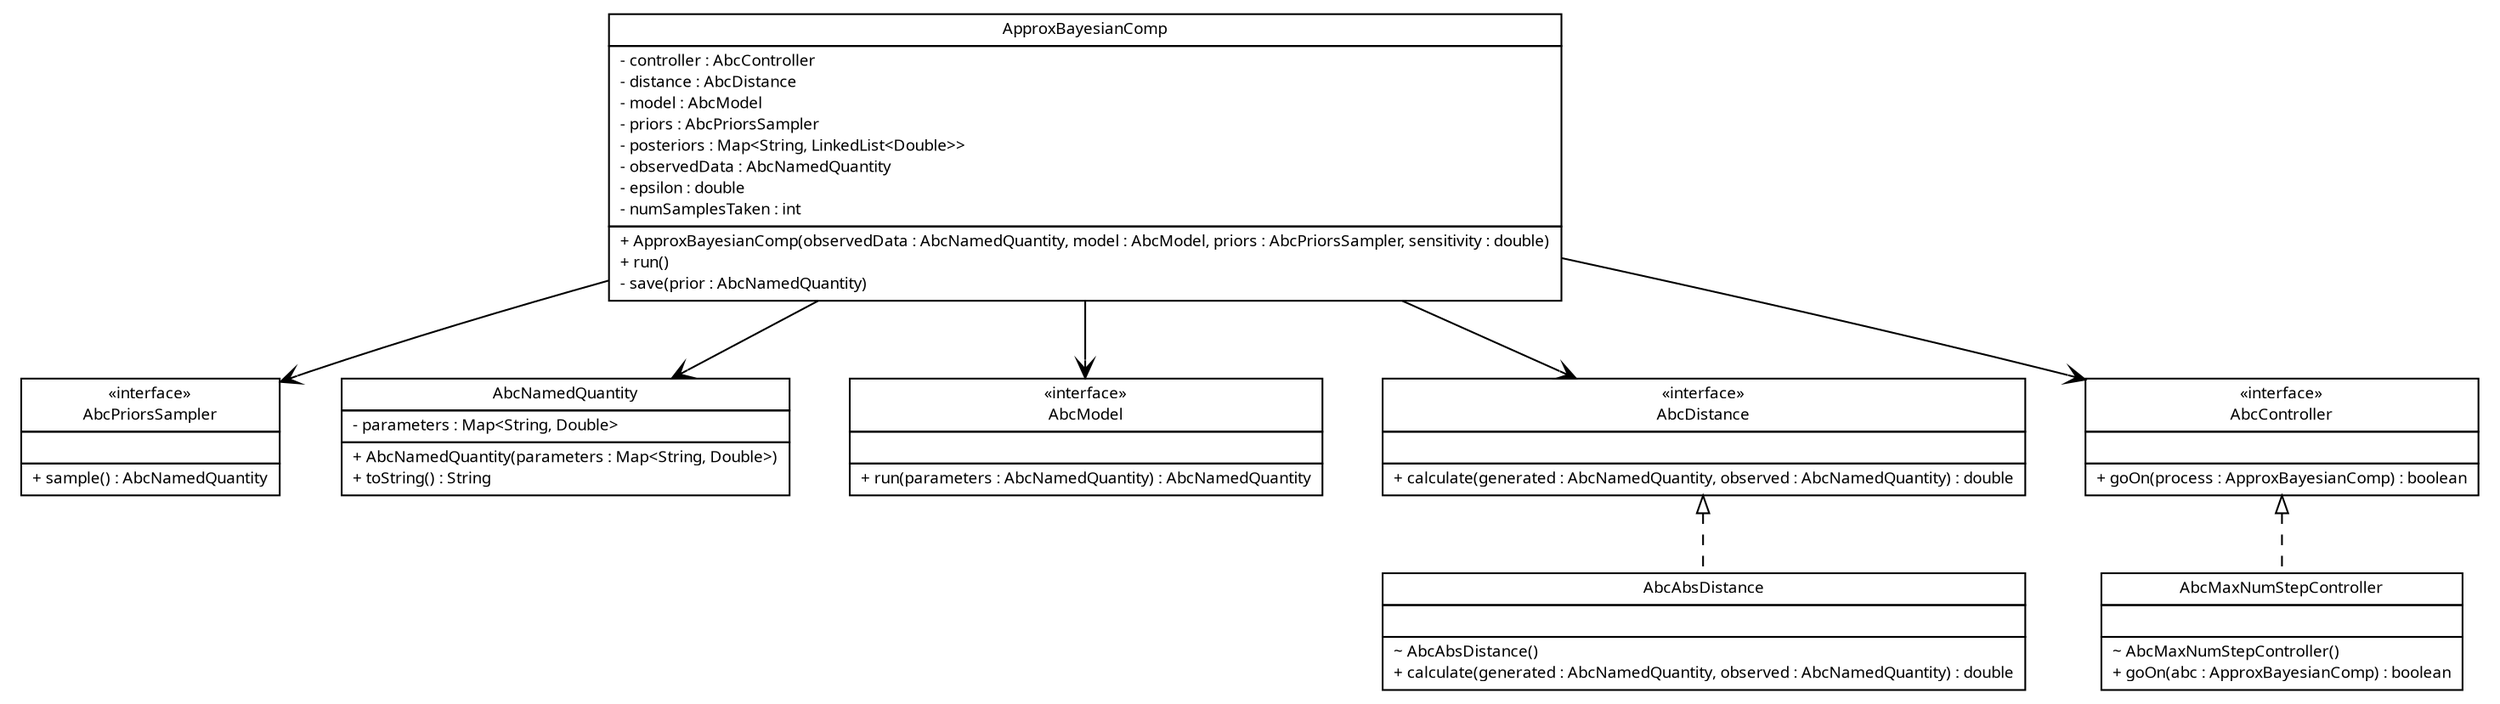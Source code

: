 #!/usr/local/bin/dot
#
# Class diagram 
# Generated by UMLGraph version R5_6 (http://www.umlgraph.org/)
#

digraph G {
	edge [fontname="Trebuchet MS",fontsize=10,labelfontname="Trebuchet MS",labelfontsize=10];
	node [fontname="Trebuchet MS",fontsize=10,shape=plaintext];
	nodesep=0.25;
	ranksep=0.5;
	// broadwick.abc.ApproxBayesianComp
	c0 [label=<<table title="broadwick.abc.ApproxBayesianComp" border="0" cellborder="1" cellspacing="0" cellpadding="2" port="p" href="./ApproxBayesianComp.html">
		<tr><td><table border="0" cellspacing="0" cellpadding="1">
<tr><td align="center" balign="center"><font face="Trebuchet MS"> ApproxBayesianComp </font></td></tr>
		</table></td></tr>
		<tr><td><table border="0" cellspacing="0" cellpadding="1">
<tr><td align="left" balign="left"> - controller : AbcController </td></tr>
<tr><td align="left" balign="left"> - distance : AbcDistance </td></tr>
<tr><td align="left" balign="left"> - model : AbcModel </td></tr>
<tr><td align="left" balign="left"> - priors : AbcPriorsSampler </td></tr>
<tr><td align="left" balign="left"> - posteriors : Map&lt;String, LinkedList&lt;Double&gt;&gt; </td></tr>
<tr><td align="left" balign="left"> - observedData : AbcNamedQuantity </td></tr>
<tr><td align="left" balign="left"> - epsilon : double </td></tr>
<tr><td align="left" balign="left"> - numSamplesTaken : int </td></tr>
		</table></td></tr>
		<tr><td><table border="0" cellspacing="0" cellpadding="1">
<tr><td align="left" balign="left"> + ApproxBayesianComp(observedData : AbcNamedQuantity, model : AbcModel, priors : AbcPriorsSampler, sensitivity : double) </td></tr>
<tr><td align="left" balign="left"> + run() </td></tr>
<tr><td align="left" balign="left"> - save(prior : AbcNamedQuantity) </td></tr>
		</table></td></tr>
		</table>>, URL="./ApproxBayesianComp.html", fontname="Trebuchet MS", fontcolor="black", fontsize=9.0];
	// broadwick.abc.AbcPriorsSampler
	c1 [label=<<table title="broadwick.abc.AbcPriorsSampler" border="0" cellborder="1" cellspacing="0" cellpadding="2" port="p" href="./AbcPriorsSampler.html">
		<tr><td><table border="0" cellspacing="0" cellpadding="1">
<tr><td align="center" balign="center"> &#171;interface&#187; </td></tr>
<tr><td align="center" balign="center"><font face="Trebuchet MS"> AbcPriorsSampler </font></td></tr>
		</table></td></tr>
		<tr><td><table border="0" cellspacing="0" cellpadding="1">
<tr><td align="left" balign="left">  </td></tr>
		</table></td></tr>
		<tr><td><table border="0" cellspacing="0" cellpadding="1">
<tr><td align="left" balign="left"> + sample() : AbcNamedQuantity </td></tr>
		</table></td></tr>
		</table>>, URL="./AbcPriorsSampler.html", fontname="Trebuchet MS", fontcolor="black", fontsize=9.0];
	// broadwick.abc.AbcNamedQuantity
	c2 [label=<<table title="broadwick.abc.AbcNamedQuantity" border="0" cellborder="1" cellspacing="0" cellpadding="2" port="p" href="./AbcNamedQuantity.html">
		<tr><td><table border="0" cellspacing="0" cellpadding="1">
<tr><td align="center" balign="center"><font face="Trebuchet MS"> AbcNamedQuantity </font></td></tr>
		</table></td></tr>
		<tr><td><table border="0" cellspacing="0" cellpadding="1">
<tr><td align="left" balign="left"> - parameters : Map&lt;String, Double&gt; </td></tr>
		</table></td></tr>
		<tr><td><table border="0" cellspacing="0" cellpadding="1">
<tr><td align="left" balign="left"> + AbcNamedQuantity(parameters : Map&lt;String, Double&gt;) </td></tr>
<tr><td align="left" balign="left"> + toString() : String </td></tr>
		</table></td></tr>
		</table>>, URL="./AbcNamedQuantity.html", fontname="Trebuchet MS", fontcolor="black", fontsize=9.0];
	// broadwick.abc.AbcModel
	c3 [label=<<table title="broadwick.abc.AbcModel" border="0" cellborder="1" cellspacing="0" cellpadding="2" port="p" href="./AbcModel.html">
		<tr><td><table border="0" cellspacing="0" cellpadding="1">
<tr><td align="center" balign="center"> &#171;interface&#187; </td></tr>
<tr><td align="center" balign="center"><font face="Trebuchet MS"> AbcModel </font></td></tr>
		</table></td></tr>
		<tr><td><table border="0" cellspacing="0" cellpadding="1">
<tr><td align="left" balign="left">  </td></tr>
		</table></td></tr>
		<tr><td><table border="0" cellspacing="0" cellpadding="1">
<tr><td align="left" balign="left"> + run(parameters : AbcNamedQuantity) : AbcNamedQuantity </td></tr>
		</table></td></tr>
		</table>>, URL="./AbcModel.html", fontname="Trebuchet MS", fontcolor="black", fontsize=9.0];
	// broadwick.abc.AbcMaxNumStepController
	c4 [label=<<table title="broadwick.abc.AbcMaxNumStepController" border="0" cellborder="1" cellspacing="0" cellpadding="2" port="p" href="./AbcMaxNumStepController.html">
		<tr><td><table border="0" cellspacing="0" cellpadding="1">
<tr><td align="center" balign="center"><font face="Trebuchet MS"> AbcMaxNumStepController </font></td></tr>
		</table></td></tr>
		<tr><td><table border="0" cellspacing="0" cellpadding="1">
<tr><td align="left" balign="left">  </td></tr>
		</table></td></tr>
		<tr><td><table border="0" cellspacing="0" cellpadding="1">
<tr><td align="left" balign="left"> ~ AbcMaxNumStepController() </td></tr>
<tr><td align="left" balign="left"> + goOn(abc : ApproxBayesianComp) : boolean </td></tr>
		</table></td></tr>
		</table>>, URL="./AbcMaxNumStepController.html", fontname="Trebuchet MS", fontcolor="black", fontsize=9.0];
	// broadwick.abc.AbcDistance
	c5 [label=<<table title="broadwick.abc.AbcDistance" border="0" cellborder="1" cellspacing="0" cellpadding="2" port="p" href="./AbcDistance.html">
		<tr><td><table border="0" cellspacing="0" cellpadding="1">
<tr><td align="center" balign="center"> &#171;interface&#187; </td></tr>
<tr><td align="center" balign="center"><font face="Trebuchet MS"> AbcDistance </font></td></tr>
		</table></td></tr>
		<tr><td><table border="0" cellspacing="0" cellpadding="1">
<tr><td align="left" balign="left">  </td></tr>
		</table></td></tr>
		<tr><td><table border="0" cellspacing="0" cellpadding="1">
<tr><td align="left" balign="left"> + calculate(generated : AbcNamedQuantity, observed : AbcNamedQuantity) : double </td></tr>
		</table></td></tr>
		</table>>, URL="./AbcDistance.html", fontname="Trebuchet MS", fontcolor="black", fontsize=9.0];
	// broadwick.abc.AbcController
	c6 [label=<<table title="broadwick.abc.AbcController" border="0" cellborder="1" cellspacing="0" cellpadding="2" port="p" href="./AbcController.html">
		<tr><td><table border="0" cellspacing="0" cellpadding="1">
<tr><td align="center" balign="center"> &#171;interface&#187; </td></tr>
<tr><td align="center" balign="center"><font face="Trebuchet MS"> AbcController </font></td></tr>
		</table></td></tr>
		<tr><td><table border="0" cellspacing="0" cellpadding="1">
<tr><td align="left" balign="left">  </td></tr>
		</table></td></tr>
		<tr><td><table border="0" cellspacing="0" cellpadding="1">
<tr><td align="left" balign="left"> + goOn(process : ApproxBayesianComp) : boolean </td></tr>
		</table></td></tr>
		</table>>, URL="./AbcController.html", fontname="Trebuchet MS", fontcolor="black", fontsize=9.0];
	// broadwick.abc.AbcAbsDistance
	c7 [label=<<table title="broadwick.abc.AbcAbsDistance" border="0" cellborder="1" cellspacing="0" cellpadding="2" port="p" href="./AbcAbsDistance.html">
		<tr><td><table border="0" cellspacing="0" cellpadding="1">
<tr><td align="center" balign="center"><font face="Trebuchet MS"> AbcAbsDistance </font></td></tr>
		</table></td></tr>
		<tr><td><table border="0" cellspacing="0" cellpadding="1">
<tr><td align="left" balign="left">  </td></tr>
		</table></td></tr>
		<tr><td><table border="0" cellspacing="0" cellpadding="1">
<tr><td align="left" balign="left"> ~ AbcAbsDistance() </td></tr>
<tr><td align="left" balign="left"> + calculate(generated : AbcNamedQuantity, observed : AbcNamedQuantity) : double </td></tr>
		</table></td></tr>
		</table>>, URL="./AbcAbsDistance.html", fontname="Trebuchet MS", fontcolor="black", fontsize=9.0];
	//broadwick.abc.AbcMaxNumStepController implements broadwick.abc.AbcController
	c6:p -> c4:p [dir=back,arrowtail=empty,style=dashed];
	//broadwick.abc.AbcAbsDistance implements broadwick.abc.AbcDistance
	c5:p -> c7:p [dir=back,arrowtail=empty,style=dashed];
	// broadwick.abc.ApproxBayesianComp NAVASSOC broadwick.abc.AbcController
	c0:p -> c6:p [taillabel="", label="", headlabel="", fontname="Trebuchet MS", fontcolor="black", fontsize=10.0, color="black", arrowhead=open];
	// broadwick.abc.ApproxBayesianComp NAVASSOC broadwick.abc.AbcDistance
	c0:p -> c5:p [taillabel="", label="", headlabel="", fontname="Trebuchet MS", fontcolor="black", fontsize=10.0, color="black", arrowhead=open];
	// broadwick.abc.ApproxBayesianComp NAVASSOC broadwick.abc.AbcModel
	c0:p -> c3:p [taillabel="", label="", headlabel="", fontname="Trebuchet MS", fontcolor="black", fontsize=10.0, color="black", arrowhead=open];
	// broadwick.abc.ApproxBayesianComp NAVASSOC broadwick.abc.AbcPriorsSampler
	c0:p -> c1:p [taillabel="", label="", headlabel="", fontname="Trebuchet MS", fontcolor="black", fontsize=10.0, color="black", arrowhead=open];
	// broadwick.abc.ApproxBayesianComp NAVASSOC broadwick.abc.AbcNamedQuantity
	c0:p -> c2:p [taillabel="", label="", headlabel="", fontname="Trebuchet MS", fontcolor="black", fontsize=10.0, color="black", arrowhead=open];
}


